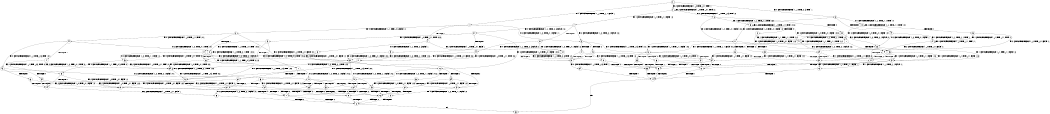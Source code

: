 digraph BCG {
size = "7, 10.5";
center = TRUE;
node [shape = circle];
0 [peripheries = 2];
0 -> 1 [label = "EX !1 !ATOMIC_EXCH_BRANCH (1, +1, TRUE, +1, 1, FALSE) !::"];
0 -> 2 [label = "EX !2 !ATOMIC_EXCH_BRANCH (1, +0, TRUE, +0, 1, TRUE) !::"];
0 -> 3 [label = "EX !0 !ATOMIC_EXCH_BRANCH (1, +1, TRUE, +0, 3, TRUE) !::"];
1 -> 4 [label = "TERMINATE !1"];
1 -> 5 [label = "EX !2 !ATOMIC_EXCH_BRANCH (1, +0, TRUE, +0, 1, FALSE) !:1:"];
1 -> 6 [label = "EX !0 !ATOMIC_EXCH_BRANCH (1, +1, TRUE, +0, 3, FALSE) !:1:"];
2 -> 7 [label = "EX !1 !ATOMIC_EXCH_BRANCH (1, +1, TRUE, +1, 1, FALSE) !:2:"];
2 -> 8 [label = "EX !0 !ATOMIC_EXCH_BRANCH (1, +1, TRUE, +0, 3, TRUE) !:2:"];
2 -> 2 [label = "EX !2 !ATOMIC_EXCH_BRANCH (1, +0, TRUE, +0, 1, TRUE) !:2:"];
3 -> 9 [label = "TERMINATE !0"];
3 -> 10 [label = "EX !1 !ATOMIC_EXCH_BRANCH (1, +1, TRUE, +1, 1, TRUE) !:0:"];
3 -> 11 [label = "EX !2 !ATOMIC_EXCH_BRANCH (1, +0, TRUE, +0, 1, FALSE) !:0:"];
4 -> 12 [label = "EX !2 !ATOMIC_EXCH_BRANCH (1, +0, TRUE, +0, 1, FALSE) !::"];
4 -> 13 [label = "EX !0 !ATOMIC_EXCH_BRANCH (1, +1, TRUE, +0, 3, FALSE) !::"];
5 -> 14 [label = "TERMINATE !1"];
5 -> 15 [label = "TERMINATE !2"];
5 -> 16 [label = "EX !0 !ATOMIC_EXCH_BRANCH (1, +1, TRUE, +0, 3, TRUE) !:1:2:"];
6 -> 17 [label = "TERMINATE !1"];
6 -> 18 [label = "EX !2 !ATOMIC_EXCH_BRANCH (1, +0, TRUE, +0, 1, FALSE) !:0:1:"];
6 -> 19 [label = "EX !0 !ATOMIC_EXCH_BRANCH (1, +0, TRUE, +1, 1, TRUE) !:0:1:"];
7 -> 20 [label = "TERMINATE !1"];
7 -> 21 [label = "EX !0 !ATOMIC_EXCH_BRANCH (1, +1, TRUE, +0, 3, FALSE) !:1:2:"];
7 -> 5 [label = "EX !2 !ATOMIC_EXCH_BRANCH (1, +0, TRUE, +0, 1, FALSE) !:1:2:"];
8 -> 22 [label = "TERMINATE !0"];
8 -> 23 [label = "EX !1 !ATOMIC_EXCH_BRANCH (1, +1, TRUE, +1, 1, TRUE) !:0:2:"];
8 -> 11 [label = "EX !2 !ATOMIC_EXCH_BRANCH (1, +0, TRUE, +0, 1, FALSE) !:0:2:"];
9 -> 24 [label = "EX !1 !ATOMIC_EXCH_BRANCH (1, +1, TRUE, +1, 1, TRUE) !::"];
9 -> 25 [label = "EX !2 !ATOMIC_EXCH_BRANCH (1, +0, TRUE, +0, 1, FALSE) !::"];
10 -> 26 [label = "TERMINATE !0"];
10 -> 27 [label = "EX !2 !ATOMIC_EXCH_BRANCH (1, +0, TRUE, +0, 1, FALSE) !:0:1:"];
10 -> 10 [label = "EX !1 !ATOMIC_EXCH_BRANCH (1, +1, TRUE, +1, 1, TRUE) !:0:1:"];
11 -> 28 [label = "TERMINATE !2"];
11 -> 29 [label = "TERMINATE !0"];
11 -> 16 [label = "EX !1 !ATOMIC_EXCH_BRANCH (1, +1, TRUE, +1, 1, FALSE) !:0:2:"];
12 -> 30 [label = "TERMINATE !2"];
12 -> 31 [label = "EX !0 !ATOMIC_EXCH_BRANCH (1, +1, TRUE, +0, 3, TRUE) !:2:"];
13 -> 32 [label = "EX !2 !ATOMIC_EXCH_BRANCH (1, +0, TRUE, +0, 1, FALSE) !:0:"];
13 -> 33 [label = "EX !0 !ATOMIC_EXCH_BRANCH (1, +0, TRUE, +1, 1, TRUE) !:0:"];
14 -> 30 [label = "TERMINATE !2"];
14 -> 31 [label = "EX !0 !ATOMIC_EXCH_BRANCH (1, +1, TRUE, +0, 3, TRUE) !:2:"];
15 -> 30 [label = "TERMINATE !1"];
15 -> 34 [label = "EX !0 !ATOMIC_EXCH_BRANCH (1, +1, TRUE, +0, 3, TRUE) !:1:"];
16 -> 35 [label = "TERMINATE !1"];
16 -> 36 [label = "TERMINATE !2"];
16 -> 37 [label = "TERMINATE !0"];
17 -> 33 [label = "EX !0 !ATOMIC_EXCH_BRANCH (1, +0, TRUE, +1, 1, TRUE) !:0:"];
17 -> 32 [label = "EX !2 !ATOMIC_EXCH_BRANCH (1, +0, TRUE, +0, 1, FALSE) !:0:"];
18 -> 38 [label = "TERMINATE !1"];
18 -> 39 [label = "TERMINATE !2"];
18 -> 40 [label = "EX !0 !ATOMIC_EXCH_BRANCH (1, +0, TRUE, +1, 1, FALSE) !:0:1:2:"];
19 -> 41 [label = "TERMINATE !1"];
19 -> 42 [label = "EX !2 !ATOMIC_EXCH_BRANCH (1, +0, TRUE, +0, 1, TRUE) !:0:1:"];
19 -> 43 [label = "EX !0 !ATOMIC_EXCH_BRANCH (1, +1, TRUE, +0, 3, TRUE) !:0:1:"];
20 -> 12 [label = "EX !2 !ATOMIC_EXCH_BRANCH (1, +0, TRUE, +0, 1, FALSE) !:2:"];
20 -> 44 [label = "EX !0 !ATOMIC_EXCH_BRANCH (1, +1, TRUE, +0, 3, FALSE) !:2:"];
21 -> 45 [label = "TERMINATE !1"];
21 -> 18 [label = "EX !2 !ATOMIC_EXCH_BRANCH (1, +0, TRUE, +0, 1, FALSE) !:0:1:2:"];
21 -> 46 [label = "EX !0 !ATOMIC_EXCH_BRANCH (1, +0, TRUE, +1, 1, TRUE) !:0:1:2:"];
22 -> 25 [label = "EX !2 !ATOMIC_EXCH_BRANCH (1, +0, TRUE, +0, 1, FALSE) !:2:"];
22 -> 47 [label = "EX !1 !ATOMIC_EXCH_BRANCH (1, +1, TRUE, +1, 1, TRUE) !:2:"];
23 -> 48 [label = "TERMINATE !0"];
23 -> 27 [label = "EX !2 !ATOMIC_EXCH_BRANCH (1, +0, TRUE, +0, 1, FALSE) !:0:1:2:"];
23 -> 23 [label = "EX !1 !ATOMIC_EXCH_BRANCH (1, +1, TRUE, +1, 1, TRUE) !:0:1:2:"];
24 -> 49 [label = "EX !2 !ATOMIC_EXCH_BRANCH (1, +0, TRUE, +0, 1, FALSE) !:1:"];
24 -> 24 [label = "EX !1 !ATOMIC_EXCH_BRANCH (1, +1, TRUE, +1, 1, TRUE) !:1:"];
25 -> 50 [label = "TERMINATE !2"];
25 -> 51 [label = "EX !1 !ATOMIC_EXCH_BRANCH (1, +1, TRUE, +1, 1, FALSE) !:2:"];
26 -> 24 [label = "EX !1 !ATOMIC_EXCH_BRANCH (1, +1, TRUE, +1, 1, TRUE) !:1:"];
26 -> 49 [label = "EX !2 !ATOMIC_EXCH_BRANCH (1, +0, TRUE, +0, 1, FALSE) !:1:"];
27 -> 52 [label = "TERMINATE !2"];
27 -> 53 [label = "TERMINATE !0"];
27 -> 16 [label = "EX !1 !ATOMIC_EXCH_BRANCH (1, +1, TRUE, +1, 1, FALSE) !:0:1:2:"];
28 -> 50 [label = "TERMINATE !0"];
28 -> 34 [label = "EX !1 !ATOMIC_EXCH_BRANCH (1, +1, TRUE, +1, 1, FALSE) !:0:"];
29 -> 50 [label = "TERMINATE !2"];
29 -> 51 [label = "EX !1 !ATOMIC_EXCH_BRANCH (1, +1, TRUE, +1, 1, FALSE) !:2:"];
30 -> 54 [label = "EX !0 !ATOMIC_EXCH_BRANCH (1, +1, TRUE, +0, 3, TRUE) !::"];
31 -> 55 [label = "TERMINATE !2"];
31 -> 56 [label = "TERMINATE !0"];
32 -> 57 [label = "TERMINATE !2"];
32 -> 58 [label = "EX !0 !ATOMIC_EXCH_BRANCH (1, +0, TRUE, +1, 1, FALSE) !:0:2:"];
33 -> 59 [label = "EX !2 !ATOMIC_EXCH_BRANCH (1, +0, TRUE, +0, 1, TRUE) !:0:"];
33 -> 60 [label = "EX !0 !ATOMIC_EXCH_BRANCH (1, +1, TRUE, +0, 3, TRUE) !:0:"];
34 -> 55 [label = "TERMINATE !1"];
34 -> 61 [label = "TERMINATE !0"];
35 -> 55 [label = "TERMINATE !2"];
35 -> 56 [label = "TERMINATE !0"];
36 -> 55 [label = "TERMINATE !1"];
36 -> 61 [label = "TERMINATE !0"];
37 -> 56 [label = "TERMINATE !1"];
37 -> 61 [label = "TERMINATE !2"];
38 -> 58 [label = "EX !0 !ATOMIC_EXCH_BRANCH (1, +0, TRUE, +1, 1, FALSE) !:0:2:"];
38 -> 57 [label = "TERMINATE !2"];
39 -> 62 [label = "EX !0 !ATOMIC_EXCH_BRANCH (1, +0, TRUE, +1, 1, FALSE) !:0:1:"];
39 -> 57 [label = "TERMINATE !1"];
40 -> 63 [label = "TERMINATE !1"];
40 -> 64 [label = "TERMINATE !2"];
40 -> 65 [label = "TERMINATE !0"];
41 -> 60 [label = "EX !0 !ATOMIC_EXCH_BRANCH (1, +1, TRUE, +0, 3, TRUE) !:0:"];
41 -> 59 [label = "EX !2 !ATOMIC_EXCH_BRANCH (1, +0, TRUE, +0, 1, TRUE) !:0:"];
42 -> 66 [label = "TERMINATE !1"];
42 -> 42 [label = "EX !2 !ATOMIC_EXCH_BRANCH (1, +0, TRUE, +0, 1, TRUE) !:0:1:2:"];
42 -> 67 [label = "EX !0 !ATOMIC_EXCH_BRANCH (1, +1, TRUE, +0, 3, TRUE) !:0:1:2:"];
43 -> 68 [label = "TERMINATE !1"];
43 -> 69 [label = "TERMINATE !0"];
43 -> 70 [label = "EX !2 !ATOMIC_EXCH_BRANCH (1, +0, TRUE, +0, 1, FALSE) !:0:1:"];
44 -> 32 [label = "EX !2 !ATOMIC_EXCH_BRANCH (1, +0, TRUE, +0, 1, FALSE) !:0:2:"];
44 -> 71 [label = "EX !0 !ATOMIC_EXCH_BRANCH (1, +0, TRUE, +1, 1, TRUE) !:0:2:"];
45 -> 32 [label = "EX !2 !ATOMIC_EXCH_BRANCH (1, +0, TRUE, +0, 1, FALSE) !:0:2:"];
45 -> 71 [label = "EX !0 !ATOMIC_EXCH_BRANCH (1, +0, TRUE, +1, 1, TRUE) !:0:2:"];
46 -> 66 [label = "TERMINATE !1"];
46 -> 42 [label = "EX !2 !ATOMIC_EXCH_BRANCH (1, +0, TRUE, +0, 1, TRUE) !:0:1:2:"];
46 -> 67 [label = "EX !0 !ATOMIC_EXCH_BRANCH (1, +1, TRUE, +0, 3, TRUE) !:0:1:2:"];
47 -> 49 [label = "EX !2 !ATOMIC_EXCH_BRANCH (1, +0, TRUE, +0, 1, FALSE) !:1:2:"];
47 -> 47 [label = "EX !1 !ATOMIC_EXCH_BRANCH (1, +1, TRUE, +1, 1, TRUE) !:1:2:"];
48 -> 49 [label = "EX !2 !ATOMIC_EXCH_BRANCH (1, +0, TRUE, +0, 1, FALSE) !:1:2:"];
48 -> 47 [label = "EX !1 !ATOMIC_EXCH_BRANCH (1, +1, TRUE, +1, 1, TRUE) !:1:2:"];
49 -> 72 [label = "TERMINATE !2"];
49 -> 51 [label = "EX !1 !ATOMIC_EXCH_BRANCH (1, +1, TRUE, +1, 1, FALSE) !:1:2:"];
50 -> 73 [label = "EX !1 !ATOMIC_EXCH_BRANCH (1, +1, TRUE, +1, 1, FALSE) !::"];
51 -> 56 [label = "TERMINATE !1"];
51 -> 61 [label = "TERMINATE !2"];
52 -> 34 [label = "EX !1 !ATOMIC_EXCH_BRANCH (1, +1, TRUE, +1, 1, FALSE) !:0:1:"];
52 -> 72 [label = "TERMINATE !0"];
53 -> 51 [label = "EX !1 !ATOMIC_EXCH_BRANCH (1, +1, TRUE, +1, 1, FALSE) !:1:2:"];
53 -> 72 [label = "TERMINATE !2"];
54 -> 74 [label = "TERMINATE !0"];
55 -> 74 [label = "TERMINATE !0"];
56 -> 74 [label = "TERMINATE !2"];
57 -> 75 [label = "EX !0 !ATOMIC_EXCH_BRANCH (1, +0, TRUE, +1, 1, FALSE) !:0:"];
58 -> 76 [label = "TERMINATE !2"];
58 -> 77 [label = "TERMINATE !0"];
59 -> 59 [label = "EX !2 !ATOMIC_EXCH_BRANCH (1, +0, TRUE, +0, 1, TRUE) !:0:2:"];
59 -> 78 [label = "EX !0 !ATOMIC_EXCH_BRANCH (1, +1, TRUE, +0, 3, TRUE) !:0:2:"];
60 -> 79 [label = "TERMINATE !0"];
60 -> 80 [label = "EX !2 !ATOMIC_EXCH_BRANCH (1, +0, TRUE, +0, 1, FALSE) !:0:"];
61 -> 74 [label = "TERMINATE !1"];
62 -> 76 [label = "TERMINATE !1"];
62 -> 81 [label = "TERMINATE !0"];
63 -> 76 [label = "TERMINATE !2"];
63 -> 77 [label = "TERMINATE !0"];
64 -> 76 [label = "TERMINATE !1"];
64 -> 81 [label = "TERMINATE !0"];
65 -> 77 [label = "TERMINATE !1"];
65 -> 81 [label = "TERMINATE !2"];
66 -> 59 [label = "EX !2 !ATOMIC_EXCH_BRANCH (1, +0, TRUE, +0, 1, TRUE) !:0:2:"];
66 -> 78 [label = "EX !0 !ATOMIC_EXCH_BRANCH (1, +1, TRUE, +0, 3, TRUE) !:0:2:"];
67 -> 82 [label = "TERMINATE !1"];
67 -> 83 [label = "TERMINATE !0"];
67 -> 70 [label = "EX !2 !ATOMIC_EXCH_BRANCH (1, +0, TRUE, +0, 1, FALSE) !:0:1:2:"];
68 -> 79 [label = "TERMINATE !0"];
68 -> 80 [label = "EX !2 !ATOMIC_EXCH_BRANCH (1, +0, TRUE, +0, 1, FALSE) !:0:"];
69 -> 79 [label = "TERMINATE !1"];
69 -> 84 [label = "EX !2 !ATOMIC_EXCH_BRANCH (1, +0, TRUE, +0, 1, FALSE) !:1:"];
70 -> 63 [label = "TERMINATE !1"];
70 -> 64 [label = "TERMINATE !2"];
70 -> 65 [label = "TERMINATE !0"];
71 -> 59 [label = "EX !2 !ATOMIC_EXCH_BRANCH (1, +0, TRUE, +0, 1, TRUE) !:0:2:"];
71 -> 78 [label = "EX !0 !ATOMIC_EXCH_BRANCH (1, +1, TRUE, +0, 3, TRUE) !:0:2:"];
72 -> 73 [label = "EX !1 !ATOMIC_EXCH_BRANCH (1, +1, TRUE, +1, 1, FALSE) !:1:"];
73 -> 74 [label = "TERMINATE !1"];
74 -> 85 [label = "exit"];
75 -> 86 [label = "TERMINATE !0"];
76 -> 86 [label = "TERMINATE !0"];
77 -> 86 [label = "TERMINATE !2"];
78 -> 87 [label = "TERMINATE !0"];
78 -> 80 [label = "EX !2 !ATOMIC_EXCH_BRANCH (1, +0, TRUE, +0, 1, FALSE) !:0:2:"];
79 -> 88 [label = "EX !2 !ATOMIC_EXCH_BRANCH (1, +0, TRUE, +0, 1, FALSE) !::"];
80 -> 76 [label = "TERMINATE !2"];
80 -> 77 [label = "TERMINATE !0"];
81 -> 86 [label = "TERMINATE !1"];
82 -> 80 [label = "EX !2 !ATOMIC_EXCH_BRANCH (1, +0, TRUE, +0, 1, FALSE) !:0:2:"];
82 -> 87 [label = "TERMINATE !0"];
83 -> 84 [label = "EX !2 !ATOMIC_EXCH_BRANCH (1, +0, TRUE, +0, 1, FALSE) !:1:2:"];
83 -> 87 [label = "TERMINATE !1"];
84 -> 77 [label = "TERMINATE !1"];
84 -> 81 [label = "TERMINATE !2"];
86 -> 85 [label = "exit"];
87 -> 88 [label = "EX !2 !ATOMIC_EXCH_BRANCH (1, +0, TRUE, +0, 1, FALSE) !:2:"];
88 -> 86 [label = "TERMINATE !2"];
}
